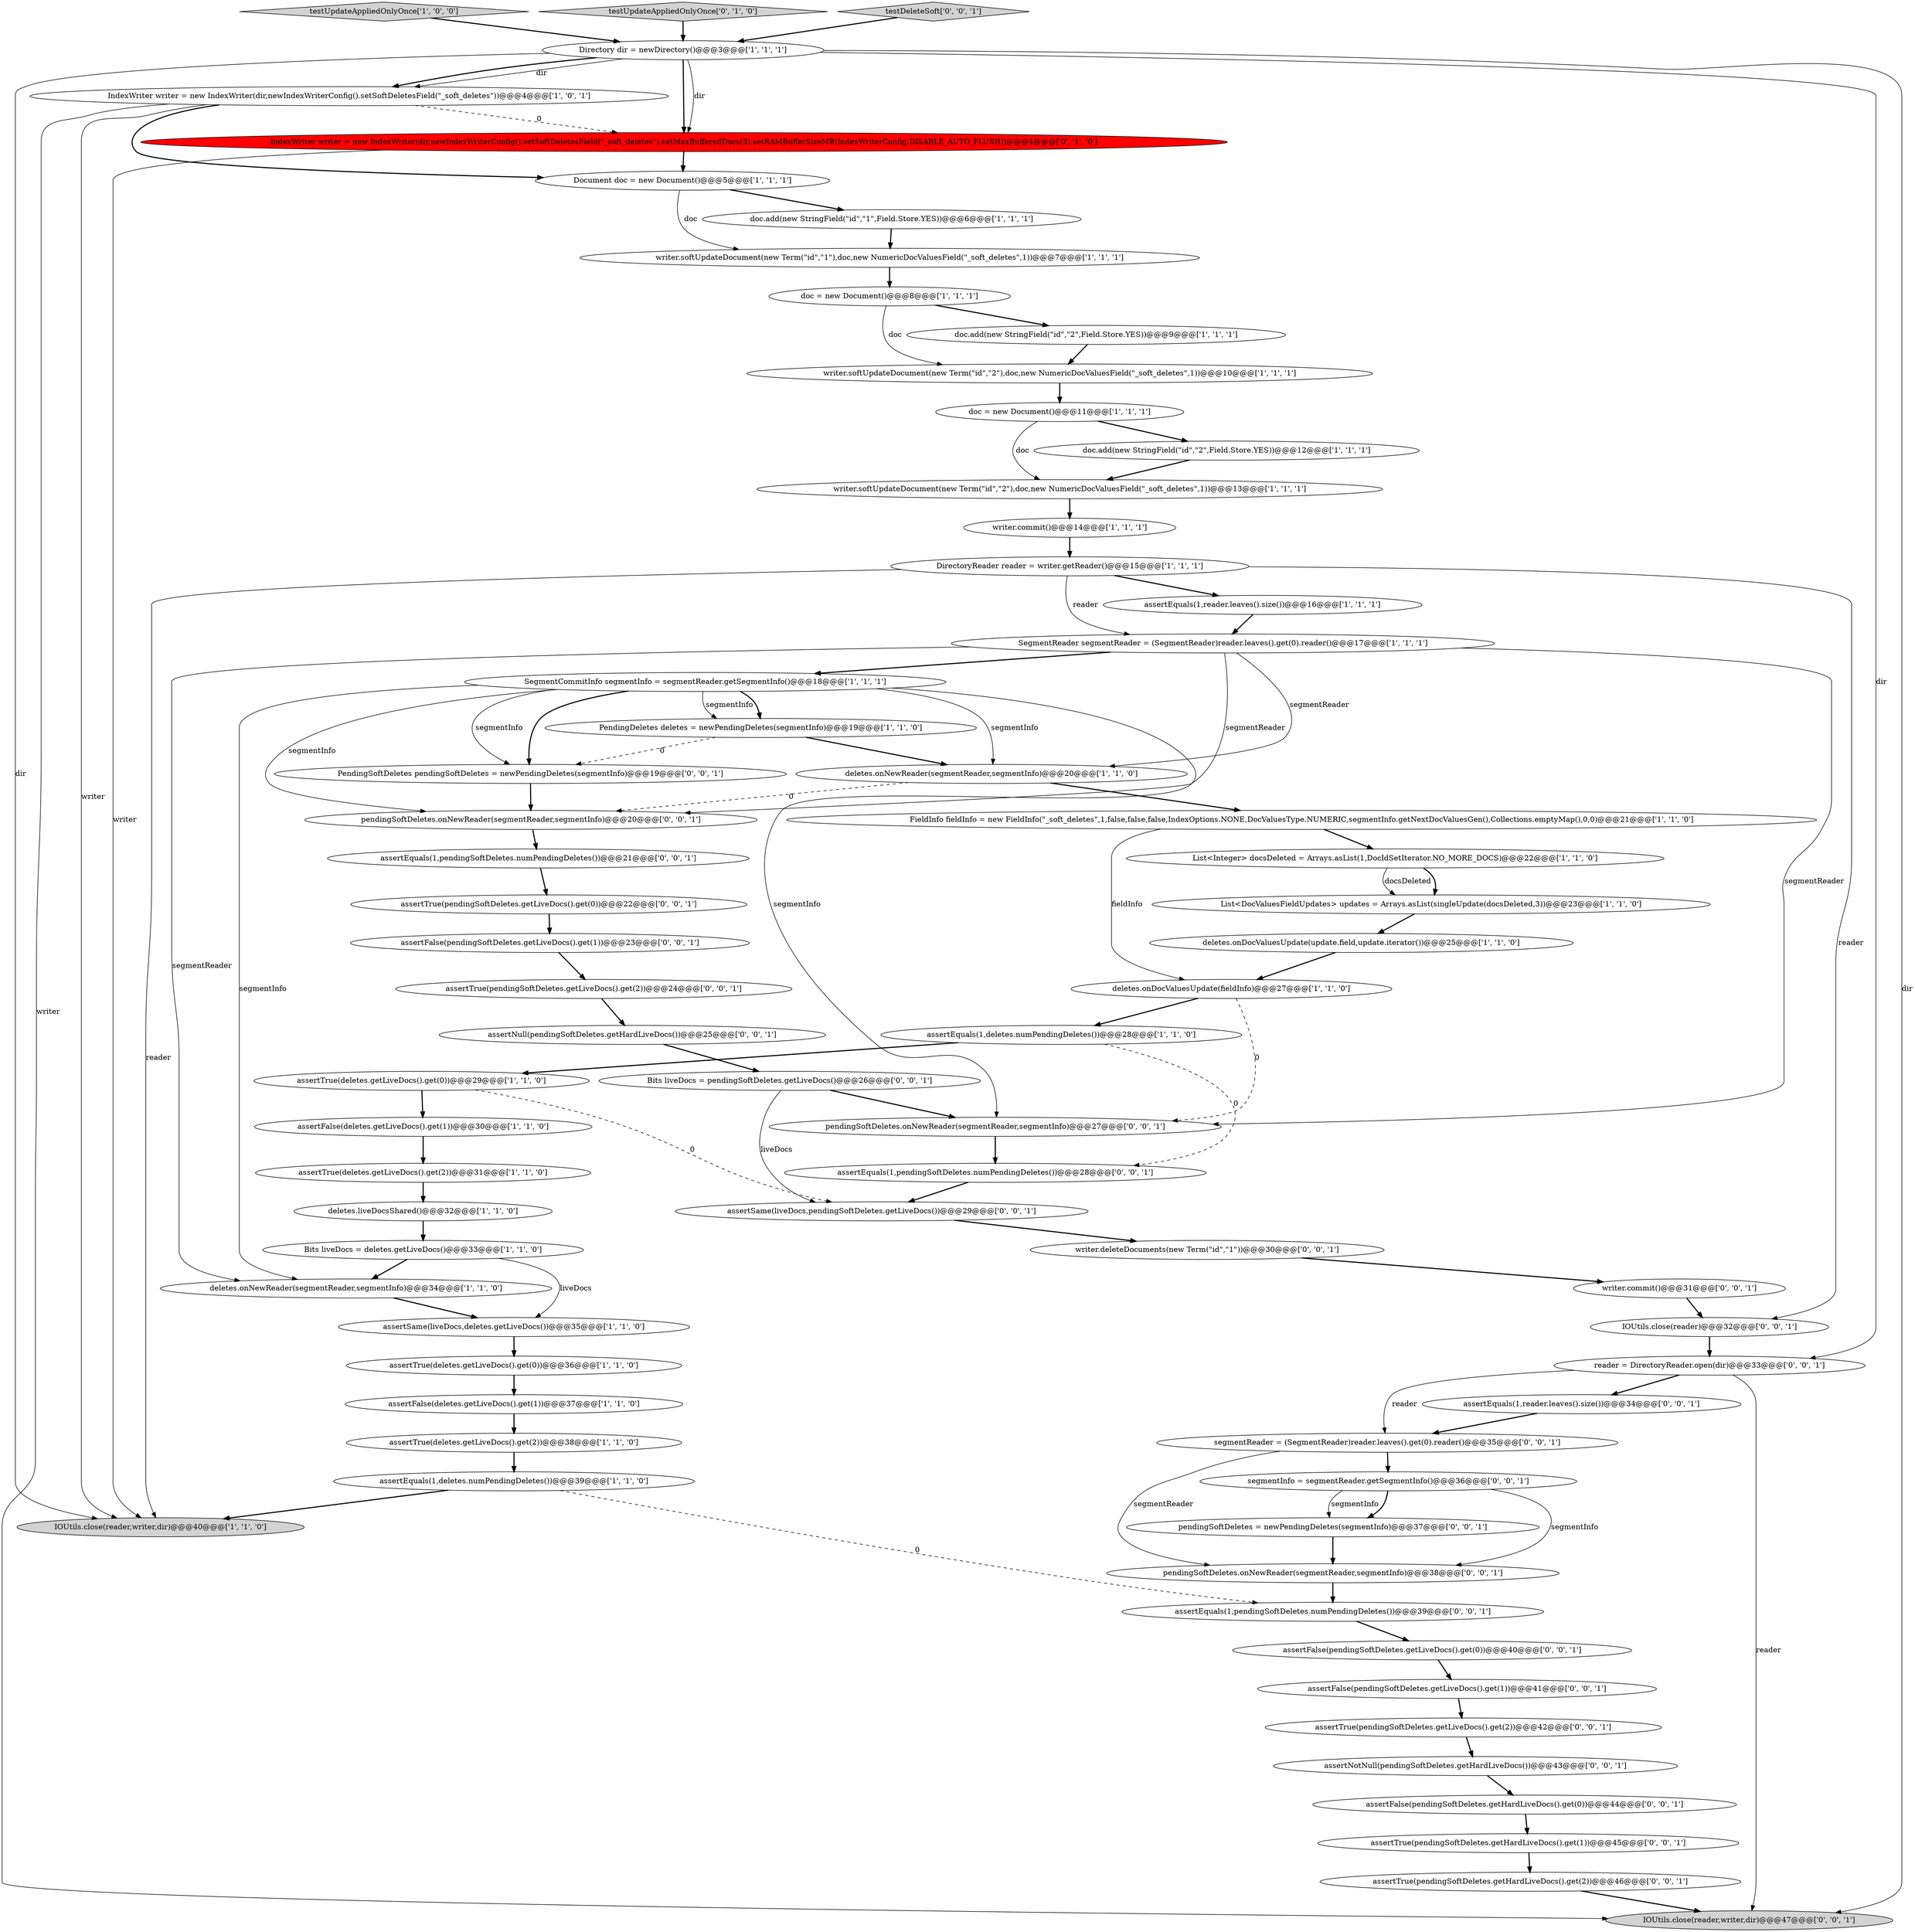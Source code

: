 digraph {
27 [style = filled, label = "assertEquals(1,reader.leaves().size())@@@16@@@['1', '1', '1']", fillcolor = white, shape = ellipse image = "AAA0AAABBB1BBB"];
43 [style = filled, label = "writer.commit()@@@31@@@['0', '0', '1']", fillcolor = white, shape = ellipse image = "AAA0AAABBB3BBB"];
36 [style = filled, label = "IndexWriter writer = new IndexWriter(dir,newIndexWriterConfig().setSoftDeletesField(\"_soft_deletes\"))@@@4@@@['1', '0', '1']", fillcolor = white, shape = ellipse image = "AAA0AAABBB1BBB"];
19 [style = filled, label = "assertFalse(deletes.getLiveDocs().get(1))@@@37@@@['1', '1', '0']", fillcolor = white, shape = ellipse image = "AAA0AAABBB1BBB"];
55 [style = filled, label = "assertNotNull(pendingSoftDeletes.getHardLiveDocs())@@@43@@@['0', '0', '1']", fillcolor = white, shape = ellipse image = "AAA0AAABBB3BBB"];
63 [style = filled, label = "assertTrue(pendingSoftDeletes.getLiveDocs().get(2))@@@42@@@['0', '0', '1']", fillcolor = white, shape = ellipse image = "AAA0AAABBB3BBB"];
22 [style = filled, label = "SegmentReader segmentReader = (SegmentReader)reader.leaves().get(0).reader()@@@17@@@['1', '1', '1']", fillcolor = white, shape = ellipse image = "AAA0AAABBB1BBB"];
9 [style = filled, label = "testUpdateAppliedOnlyOnce['1', '0', '0']", fillcolor = lightgray, shape = diamond image = "AAA0AAABBB1BBB"];
24 [style = filled, label = "writer.softUpdateDocument(new Term(\"id\",\"2\"),doc,new NumericDocValuesField(\"_soft_deletes\",1))@@@13@@@['1', '1', '1']", fillcolor = white, shape = ellipse image = "AAA0AAABBB1BBB"];
5 [style = filled, label = "deletes.liveDocsShared()@@@32@@@['1', '1', '0']", fillcolor = white, shape = ellipse image = "AAA0AAABBB1BBB"];
64 [style = filled, label = "assertTrue(pendingSoftDeletes.getLiveDocs().get(2))@@@24@@@['0', '0', '1']", fillcolor = white, shape = ellipse image = "AAA0AAABBB3BBB"];
23 [style = filled, label = "IOUtils.close(reader,writer,dir)@@@40@@@['1', '1', '0']", fillcolor = lightgray, shape = ellipse image = "AAA0AAABBB1BBB"];
13 [style = filled, label = "assertTrue(deletes.getLiveDocs().get(2))@@@31@@@['1', '1', '0']", fillcolor = white, shape = ellipse image = "AAA0AAABBB1BBB"];
34 [style = filled, label = "Document doc = new Document()@@@5@@@['1', '1', '1']", fillcolor = white, shape = ellipse image = "AAA0AAABBB1BBB"];
61 [style = filled, label = "assertFalse(pendingSoftDeletes.getLiveDocs().get(0))@@@40@@@['0', '0', '1']", fillcolor = white, shape = ellipse image = "AAA0AAABBB3BBB"];
47 [style = filled, label = "Bits liveDocs = pendingSoftDeletes.getLiveDocs()@@@26@@@['0', '0', '1']", fillcolor = white, shape = ellipse image = "AAA0AAABBB3BBB"];
53 [style = filled, label = "assertEquals(1,pendingSoftDeletes.numPendingDeletes())@@@21@@@['0', '0', '1']", fillcolor = white, shape = ellipse image = "AAA0AAABBB3BBB"];
26 [style = filled, label = "doc = new Document()@@@8@@@['1', '1', '1']", fillcolor = white, shape = ellipse image = "AAA0AAABBB1BBB"];
25 [style = filled, label = "deletes.onDocValuesUpdate(fieldInfo)@@@27@@@['1', '1', '0']", fillcolor = white, shape = ellipse image = "AAA0AAABBB1BBB"];
29 [style = filled, label = "DirectoryReader reader = writer.getReader()@@@15@@@['1', '1', '1']", fillcolor = white, shape = ellipse image = "AAA0AAABBB1BBB"];
58 [style = filled, label = "assertTrue(pendingSoftDeletes.getHardLiveDocs().get(2))@@@46@@@['0', '0', '1']", fillcolor = white, shape = ellipse image = "AAA0AAABBB3BBB"];
68 [style = filled, label = "assertEquals(1,pendingSoftDeletes.numPendingDeletes())@@@28@@@['0', '0', '1']", fillcolor = white, shape = ellipse image = "AAA0AAABBB3BBB"];
56 [style = filled, label = "IOUtils.close(reader,writer,dir)@@@47@@@['0', '0', '1']", fillcolor = lightgray, shape = ellipse image = "AAA0AAABBB3BBB"];
33 [style = filled, label = "List<Integer> docsDeleted = Arrays.asList(1,DocIdSetIterator.NO_MORE_DOCS)@@@22@@@['1', '1', '0']", fillcolor = white, shape = ellipse image = "AAA0AAABBB1BBB"];
44 [style = filled, label = "segmentReader = (SegmentReader)reader.leaves().get(0).reader()@@@35@@@['0', '0', '1']", fillcolor = white, shape = ellipse image = "AAA0AAABBB3BBB"];
12 [style = filled, label = "assertSame(liveDocs,deletes.getLiveDocs())@@@35@@@['1', '1', '0']", fillcolor = white, shape = ellipse image = "AAA0AAABBB1BBB"];
38 [style = filled, label = "testUpdateAppliedOnlyOnce['0', '1', '0']", fillcolor = lightgray, shape = diamond image = "AAA0AAABBB2BBB"];
30 [style = filled, label = "PendingDeletes deletes = newPendingDeletes(segmentInfo)@@@19@@@['1', '1', '0']", fillcolor = white, shape = ellipse image = "AAA0AAABBB1BBB"];
37 [style = filled, label = "IndexWriter writer = new IndexWriter(dir,newIndexWriterConfig().setSoftDeletesField(\"_soft_deletes\").setMaxBufferedDocs(3).setRAMBufferSizeMB(IndexWriterConfig.DISABLE_AUTO_FLUSH))@@@4@@@['0', '1', '0']", fillcolor = red, shape = ellipse image = "AAA1AAABBB2BBB"];
17 [style = filled, label = "deletes.onDocValuesUpdate(update.field,update.iterator())@@@25@@@['1', '1', '0']", fillcolor = white, shape = ellipse image = "AAA0AAABBB1BBB"];
41 [style = filled, label = "assertSame(liveDocs,pendingSoftDeletes.getLiveDocs())@@@29@@@['0', '0', '1']", fillcolor = white, shape = ellipse image = "AAA0AAABBB3BBB"];
16 [style = filled, label = "assertTrue(deletes.getLiveDocs().get(2))@@@38@@@['1', '1', '0']", fillcolor = white, shape = ellipse image = "AAA0AAABBB1BBB"];
6 [style = filled, label = "writer.commit()@@@14@@@['1', '1', '1']", fillcolor = white, shape = ellipse image = "AAA0AAABBB1BBB"];
2 [style = filled, label = "assertFalse(deletes.getLiveDocs().get(1))@@@30@@@['1', '1', '0']", fillcolor = white, shape = ellipse image = "AAA0AAABBB1BBB"];
28 [style = filled, label = "assertEquals(1,deletes.numPendingDeletes())@@@28@@@['1', '1', '0']", fillcolor = white, shape = ellipse image = "AAA0AAABBB1BBB"];
42 [style = filled, label = "assertFalse(pendingSoftDeletes.getLiveDocs().get(1))@@@23@@@['0', '0', '1']", fillcolor = white, shape = ellipse image = "AAA0AAABBB3BBB"];
4 [style = filled, label = "writer.softUpdateDocument(new Term(\"id\",\"2\"),doc,new NumericDocValuesField(\"_soft_deletes\",1))@@@10@@@['1', '1', '1']", fillcolor = white, shape = ellipse image = "AAA0AAABBB1BBB"];
1 [style = filled, label = "doc = new Document()@@@11@@@['1', '1', '1']", fillcolor = white, shape = ellipse image = "AAA0AAABBB1BBB"];
65 [style = filled, label = "pendingSoftDeletes = newPendingDeletes(segmentInfo)@@@37@@@['0', '0', '1']", fillcolor = white, shape = ellipse image = "AAA0AAABBB3BBB"];
35 [style = filled, label = "doc.add(new StringField(\"id\",\"1\",Field.Store.YES))@@@6@@@['1', '1', '1']", fillcolor = white, shape = ellipse image = "AAA0AAABBB1BBB"];
54 [style = filled, label = "reader = DirectoryReader.open(dir)@@@33@@@['0', '0', '1']", fillcolor = white, shape = ellipse image = "AAA0AAABBB3BBB"];
60 [style = filled, label = "assertEquals(1,reader.leaves().size())@@@34@@@['0', '0', '1']", fillcolor = white, shape = ellipse image = "AAA0AAABBB3BBB"];
15 [style = filled, label = "Bits liveDocs = deletes.getLiveDocs()@@@33@@@['1', '1', '0']", fillcolor = white, shape = ellipse image = "AAA0AAABBB1BBB"];
45 [style = filled, label = "segmentInfo = segmentReader.getSegmentInfo()@@@36@@@['0', '0', '1']", fillcolor = white, shape = ellipse image = "AAA0AAABBB3BBB"];
57 [style = filled, label = "assertFalse(pendingSoftDeletes.getLiveDocs().get(1))@@@41@@@['0', '0', '1']", fillcolor = white, shape = ellipse image = "AAA0AAABBB3BBB"];
66 [style = filled, label = "PendingSoftDeletes pendingSoftDeletes = newPendingDeletes(segmentInfo)@@@19@@@['0', '0', '1']", fillcolor = white, shape = ellipse image = "AAA0AAABBB3BBB"];
46 [style = filled, label = "pendingSoftDeletes.onNewReader(segmentReader,segmentInfo)@@@20@@@['0', '0', '1']", fillcolor = white, shape = ellipse image = "AAA0AAABBB3BBB"];
7 [style = filled, label = "assertTrue(deletes.getLiveDocs().get(0))@@@29@@@['1', '1', '0']", fillcolor = white, shape = ellipse image = "AAA0AAABBB1BBB"];
49 [style = filled, label = "assertTrue(pendingSoftDeletes.getHardLiveDocs().get(1))@@@45@@@['0', '0', '1']", fillcolor = white, shape = ellipse image = "AAA0AAABBB3BBB"];
14 [style = filled, label = "doc.add(new StringField(\"id\",\"2\",Field.Store.YES))@@@9@@@['1', '1', '1']", fillcolor = white, shape = ellipse image = "AAA0AAABBB1BBB"];
48 [style = filled, label = "IOUtils.close(reader)@@@32@@@['0', '0', '1']", fillcolor = white, shape = ellipse image = "AAA0AAABBB3BBB"];
59 [style = filled, label = "writer.deleteDocuments(new Term(\"id\",\"1\"))@@@30@@@['0', '0', '1']", fillcolor = white, shape = ellipse image = "AAA0AAABBB3BBB"];
10 [style = filled, label = "Directory dir = newDirectory()@@@3@@@['1', '1', '1']", fillcolor = white, shape = ellipse image = "AAA0AAABBB1BBB"];
67 [style = filled, label = "assertEquals(1,pendingSoftDeletes.numPendingDeletes())@@@39@@@['0', '0', '1']", fillcolor = white, shape = ellipse image = "AAA0AAABBB3BBB"];
0 [style = filled, label = "writer.softUpdateDocument(new Term(\"id\",\"1\"),doc,new NumericDocValuesField(\"_soft_deletes\",1))@@@7@@@['1', '1', '1']", fillcolor = white, shape = ellipse image = "AAA0AAABBB1BBB"];
18 [style = filled, label = "assertTrue(deletes.getLiveDocs().get(0))@@@36@@@['1', '1', '0']", fillcolor = white, shape = ellipse image = "AAA0AAABBB1BBB"];
11 [style = filled, label = "List<DocValuesFieldUpdates> updates = Arrays.asList(singleUpdate(docsDeleted,3))@@@23@@@['1', '1', '0']", fillcolor = white, shape = ellipse image = "AAA0AAABBB1BBB"];
40 [style = filled, label = "testDeleteSoft['0', '0', '1']", fillcolor = lightgray, shape = diamond image = "AAA0AAABBB3BBB"];
32 [style = filled, label = "FieldInfo fieldInfo = new FieldInfo(\"_soft_deletes\",1,false,false,false,IndexOptions.NONE,DocValuesType.NUMERIC,segmentInfo.getNextDocValuesGen(),Collections.emptyMap(),0,0)@@@21@@@['1', '1', '0']", fillcolor = white, shape = ellipse image = "AAA0AAABBB1BBB"];
50 [style = filled, label = "pendingSoftDeletes.onNewReader(segmentReader,segmentInfo)@@@38@@@['0', '0', '1']", fillcolor = white, shape = ellipse image = "AAA0AAABBB3BBB"];
62 [style = filled, label = "pendingSoftDeletes.onNewReader(segmentReader,segmentInfo)@@@27@@@['0', '0', '1']", fillcolor = white, shape = ellipse image = "AAA0AAABBB3BBB"];
8 [style = filled, label = "deletes.onNewReader(segmentReader,segmentInfo)@@@20@@@['1', '1', '0']", fillcolor = white, shape = ellipse image = "AAA0AAABBB1BBB"];
31 [style = filled, label = "deletes.onNewReader(segmentReader,segmentInfo)@@@34@@@['1', '1', '0']", fillcolor = white, shape = ellipse image = "AAA0AAABBB1BBB"];
51 [style = filled, label = "assertFalse(pendingSoftDeletes.getHardLiveDocs().get(0))@@@44@@@['0', '0', '1']", fillcolor = white, shape = ellipse image = "AAA0AAABBB3BBB"];
3 [style = filled, label = "doc.add(new StringField(\"id\",\"2\",Field.Store.YES))@@@12@@@['1', '1', '1']", fillcolor = white, shape = ellipse image = "AAA0AAABBB1BBB"];
52 [style = filled, label = "assertTrue(pendingSoftDeletes.getLiveDocs().get(0))@@@22@@@['0', '0', '1']", fillcolor = white, shape = ellipse image = "AAA0AAABBB3BBB"];
21 [style = filled, label = "assertEquals(1,deletes.numPendingDeletes())@@@39@@@['1', '1', '0']", fillcolor = white, shape = ellipse image = "AAA0AAABBB1BBB"];
39 [style = filled, label = "assertNull(pendingSoftDeletes.getHardLiveDocs())@@@25@@@['0', '0', '1']", fillcolor = white, shape = ellipse image = "AAA0AAABBB3BBB"];
20 [style = filled, label = "SegmentCommitInfo segmentInfo = segmentReader.getSegmentInfo()@@@18@@@['1', '1', '1']", fillcolor = white, shape = ellipse image = "AAA0AAABBB1BBB"];
17->25 [style = bold, label=""];
45->65 [style = bold, label=""];
10->37 [style = solid, label="dir"];
3->24 [style = bold, label=""];
1->24 [style = solid, label="doc"];
10->56 [style = solid, label="dir"];
5->15 [style = bold, label=""];
55->51 [style = bold, label=""];
61->57 [style = bold, label=""];
9->10 [style = bold, label=""];
6->29 [style = bold, label=""];
48->54 [style = bold, label=""];
33->11 [style = bold, label=""];
63->55 [style = bold, label=""];
36->56 [style = solid, label="writer"];
65->50 [style = bold, label=""];
57->63 [style = bold, label=""];
20->30 [style = solid, label="segmentInfo"];
30->66 [style = dashed, label="0"];
12->18 [style = bold, label=""];
39->47 [style = bold, label=""];
30->8 [style = bold, label=""];
26->4 [style = solid, label="doc"];
36->23 [style = solid, label="writer"];
66->46 [style = bold, label=""];
25->28 [style = bold, label=""];
54->60 [style = bold, label=""];
49->58 [style = bold, label=""];
53->52 [style = bold, label=""];
10->36 [style = solid, label="dir"];
20->66 [style = solid, label="segmentInfo"];
26->14 [style = bold, label=""];
18->19 [style = bold, label=""];
45->65 [style = solid, label="segmentInfo"];
33->11 [style = solid, label="docsDeleted"];
8->46 [style = dashed, label="0"];
27->22 [style = bold, label=""];
41->59 [style = bold, label=""];
58->56 [style = bold, label=""];
50->67 [style = bold, label=""];
67->61 [style = bold, label=""];
20->62 [style = solid, label="segmentInfo"];
28->68 [style = dashed, label="0"];
29->27 [style = bold, label=""];
35->0 [style = bold, label=""];
52->42 [style = bold, label=""];
21->67 [style = dashed, label="0"];
22->20 [style = bold, label=""];
15->31 [style = bold, label=""];
7->2 [style = bold, label=""];
20->8 [style = solid, label="segmentInfo"];
13->5 [style = bold, label=""];
11->17 [style = bold, label=""];
62->68 [style = bold, label=""];
34->35 [style = bold, label=""];
22->31 [style = solid, label="segmentReader"];
59->43 [style = bold, label=""];
44->45 [style = bold, label=""];
14->4 [style = bold, label=""];
21->23 [style = bold, label=""];
60->44 [style = bold, label=""];
10->54 [style = solid, label="dir"];
10->23 [style = solid, label="dir"];
20->31 [style = solid, label="segmentInfo"];
1->3 [style = bold, label=""];
29->48 [style = solid, label="reader"];
37->23 [style = solid, label="writer"];
20->46 [style = solid, label="segmentInfo"];
54->44 [style = solid, label="reader"];
15->12 [style = solid, label="liveDocs"];
31->12 [style = bold, label=""];
32->33 [style = bold, label=""];
47->62 [style = bold, label=""];
19->16 [style = bold, label=""];
25->62 [style = dashed, label="0"];
36->37 [style = dashed, label="0"];
20->66 [style = bold, label=""];
7->41 [style = dashed, label="0"];
4->1 [style = bold, label=""];
42->64 [style = bold, label=""];
36->34 [style = bold, label=""];
10->37 [style = bold, label=""];
40->10 [style = bold, label=""];
44->50 [style = solid, label="segmentReader"];
0->26 [style = bold, label=""];
8->32 [style = bold, label=""];
22->62 [style = solid, label="segmentReader"];
38->10 [style = bold, label=""];
43->48 [style = bold, label=""];
46->53 [style = bold, label=""];
28->7 [style = bold, label=""];
51->49 [style = bold, label=""];
34->0 [style = solid, label="doc"];
64->39 [style = bold, label=""];
10->36 [style = bold, label=""];
22->8 [style = solid, label="segmentReader"];
29->23 [style = solid, label="reader"];
2->13 [style = bold, label=""];
32->25 [style = solid, label="fieldInfo"];
22->46 [style = solid, label="segmentReader"];
45->50 [style = solid, label="segmentInfo"];
29->22 [style = solid, label="reader"];
16->21 [style = bold, label=""];
37->34 [style = bold, label=""];
47->41 [style = solid, label="liveDocs"];
68->41 [style = bold, label=""];
20->30 [style = bold, label=""];
54->56 [style = solid, label="reader"];
24->6 [style = bold, label=""];
}
